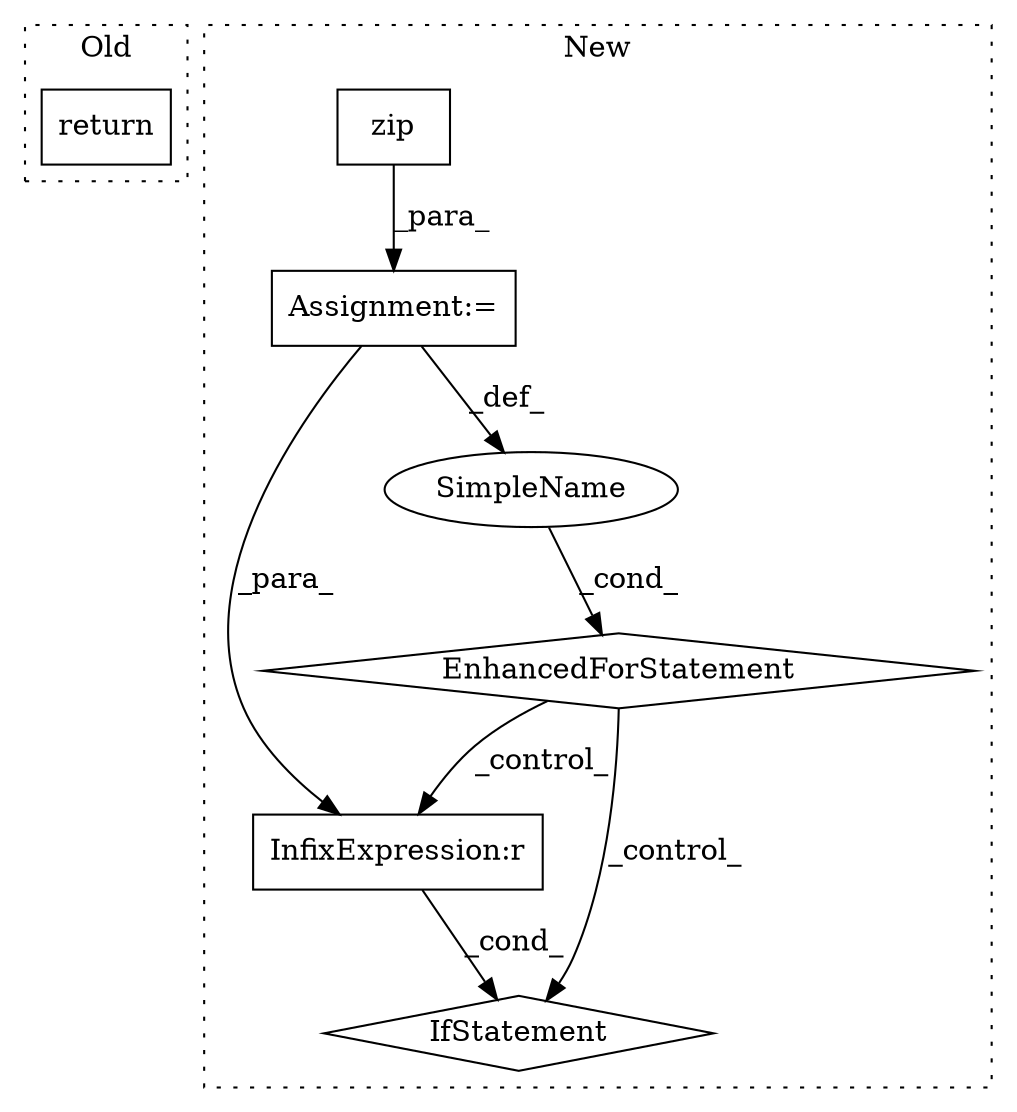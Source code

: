 digraph G {
subgraph cluster0 {
1 [label="return" a="41" s="14560" l="7" shape="box"];
label = "Old";
style="dotted";
}
subgraph cluster1 {
2 [label="zip" a="32" s="13549,13582" l="4,1" shape="box"];
3 [label="Assignment:=" a="7" s="13456,13583" l="77,2" shape="box"];
4 [label="EnhancedForStatement" a="70" s="13456,13583" l="77,2" shape="diamond"];
5 [label="InfixExpression:r" a="27" s="13619" l="3" shape="box"];
6 [label="IfStatement" a="25" s="13595,13623" l="4,2" shape="diamond"];
7 [label="SimpleName" a="42" s="13537" l="9" shape="ellipse"];
label = "New";
style="dotted";
}
2 -> 3 [label="_para_"];
3 -> 7 [label="_def_"];
3 -> 5 [label="_para_"];
4 -> 6 [label="_control_"];
4 -> 5 [label="_control_"];
5 -> 6 [label="_cond_"];
7 -> 4 [label="_cond_"];
}